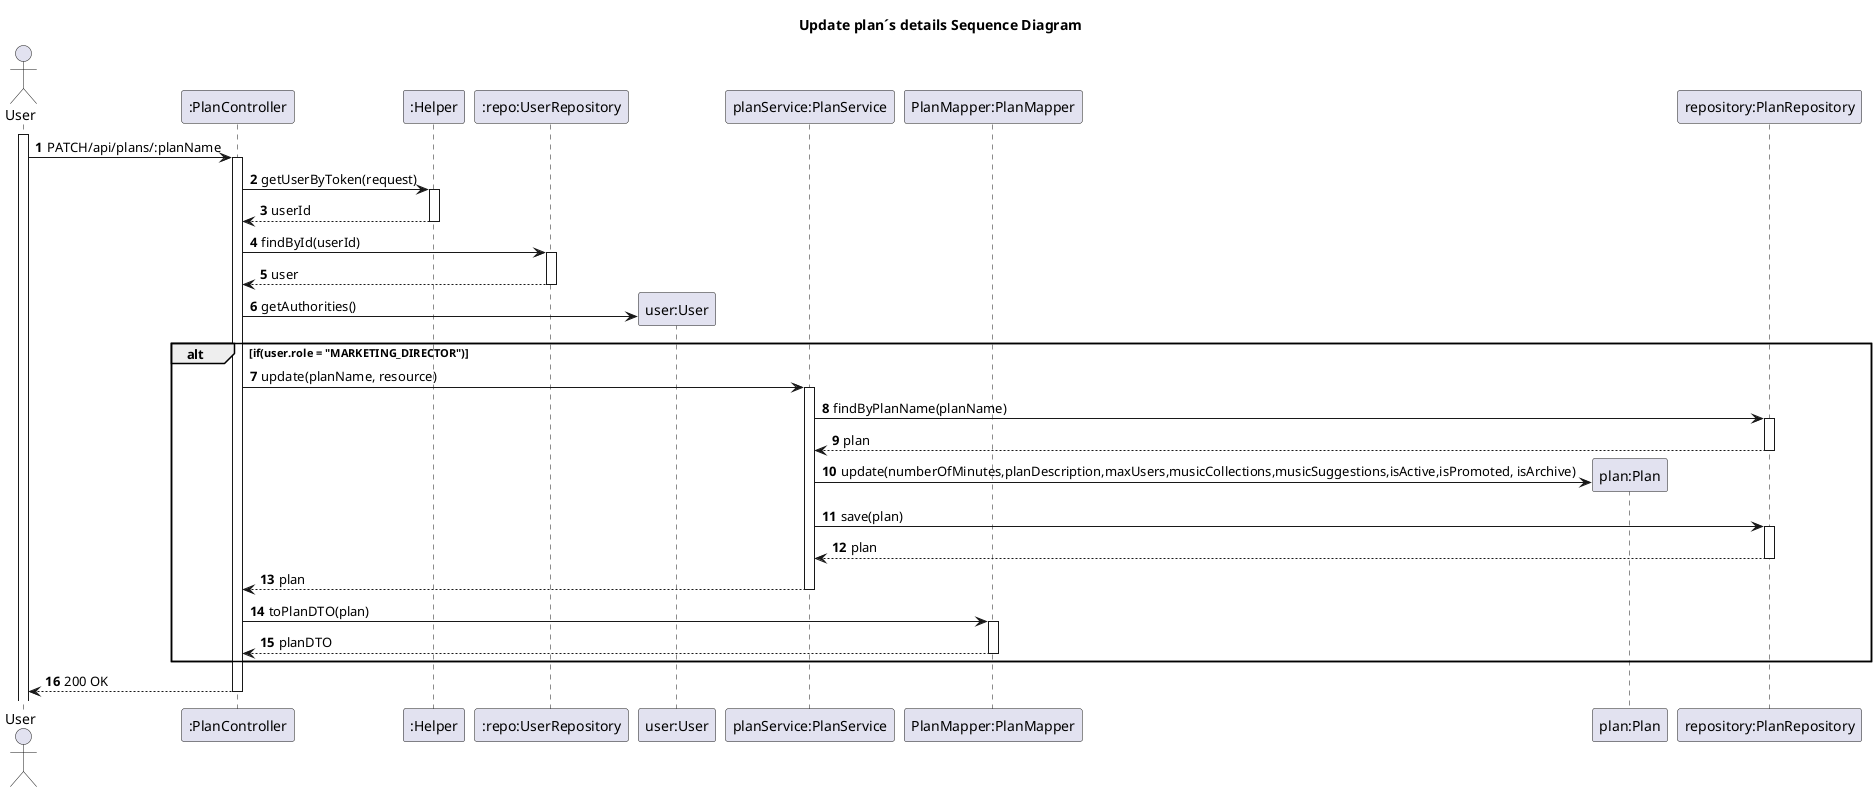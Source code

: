 @startuml
'https://plantuml.com/sequence-diagram

title Update plan´s details Sequence Diagram

autoactivate on
autonumber

actor "User" as User
participant ":PlanController" as Ctrl
participant ":Helper" as Helper
participant ":repo:UserRepository" as userRepo
participant "user:User" as usr
participant "planService:PlanService" as Svc
participant "PlanMapper:PlanMapper" as Mapper
participant "plan:Plan" as plan
participant "repository:PlanRepository" as planRepo

activate User

User -> Ctrl: PATCH/api/plans/:planName
Ctrl -> Helper: getUserByToken(request)
Helper --> Ctrl: userId
Ctrl -> userRepo: findById(userId)
userRepo --> Ctrl: user
Ctrl -> usr**: getAuthorities()
alt if(user.role = "MARKETING_DIRECTOR")
    Ctrl -> Svc: update(planName, resource)
    Svc -> planRepo:findByPlanName(planName)
    planRepo --> Svc: plan
    Svc -> plan**: update(numberOfMinutes,planDescription,maxUsers,musicCollections,musicSuggestions,isActive,isPromoted, isArchive)
    Svc -> planRepo: save(plan)
    planRepo --> Svc: plan
    Svc --> Ctrl : plan
    Ctrl -> Mapper: toPlanDTO(plan)
    Mapper --> Ctrl: planDTO
end
Ctrl --> User: 200 OK

@enduml
